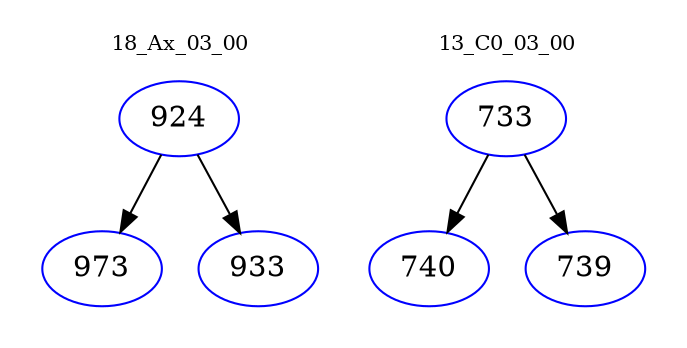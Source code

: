 digraph{
subgraph cluster_0 {
color = white
label = "18_Ax_03_00";
fontsize=10;
T0_924 [label="924", color="blue"]
T0_924 -> T0_973 [color="black"]
T0_973 [label="973", color="blue"]
T0_924 -> T0_933 [color="black"]
T0_933 [label="933", color="blue"]
}
subgraph cluster_1 {
color = white
label = "13_C0_03_00";
fontsize=10;
T1_733 [label="733", color="blue"]
T1_733 -> T1_740 [color="black"]
T1_740 [label="740", color="blue"]
T1_733 -> T1_739 [color="black"]
T1_739 [label="739", color="blue"]
}
}
